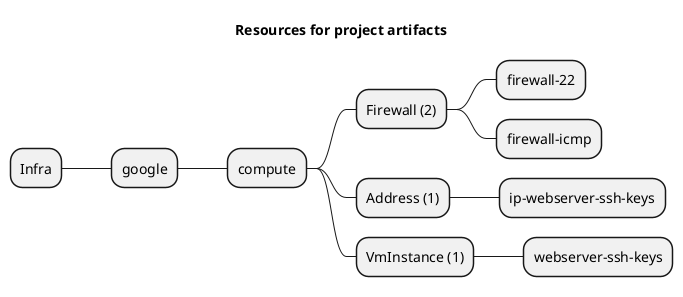 @startmindmap
title Resources for project artifacts
skinparam monochrome true
+ Infra
++ google
+++ compute
++++ Firewall (2)
+++++ firewall-22
+++++ firewall-icmp
++++ Address (1)
+++++ ip-webserver-ssh-keys
++++ VmInstance (1)
+++++ webserver-ssh-keys
@endmindmap